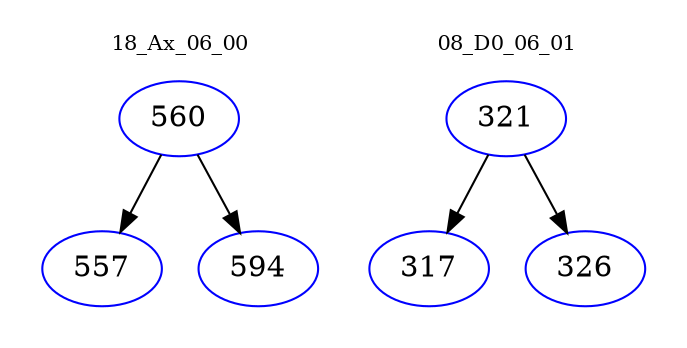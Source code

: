 digraph{
subgraph cluster_0 {
color = white
label = "18_Ax_06_00";
fontsize=10;
T0_560 [label="560", color="blue"]
T0_560 -> T0_557 [color="black"]
T0_557 [label="557", color="blue"]
T0_560 -> T0_594 [color="black"]
T0_594 [label="594", color="blue"]
}
subgraph cluster_1 {
color = white
label = "08_D0_06_01";
fontsize=10;
T1_321 [label="321", color="blue"]
T1_321 -> T1_317 [color="black"]
T1_317 [label="317", color="blue"]
T1_321 -> T1_326 [color="black"]
T1_326 [label="326", color="blue"]
}
}

